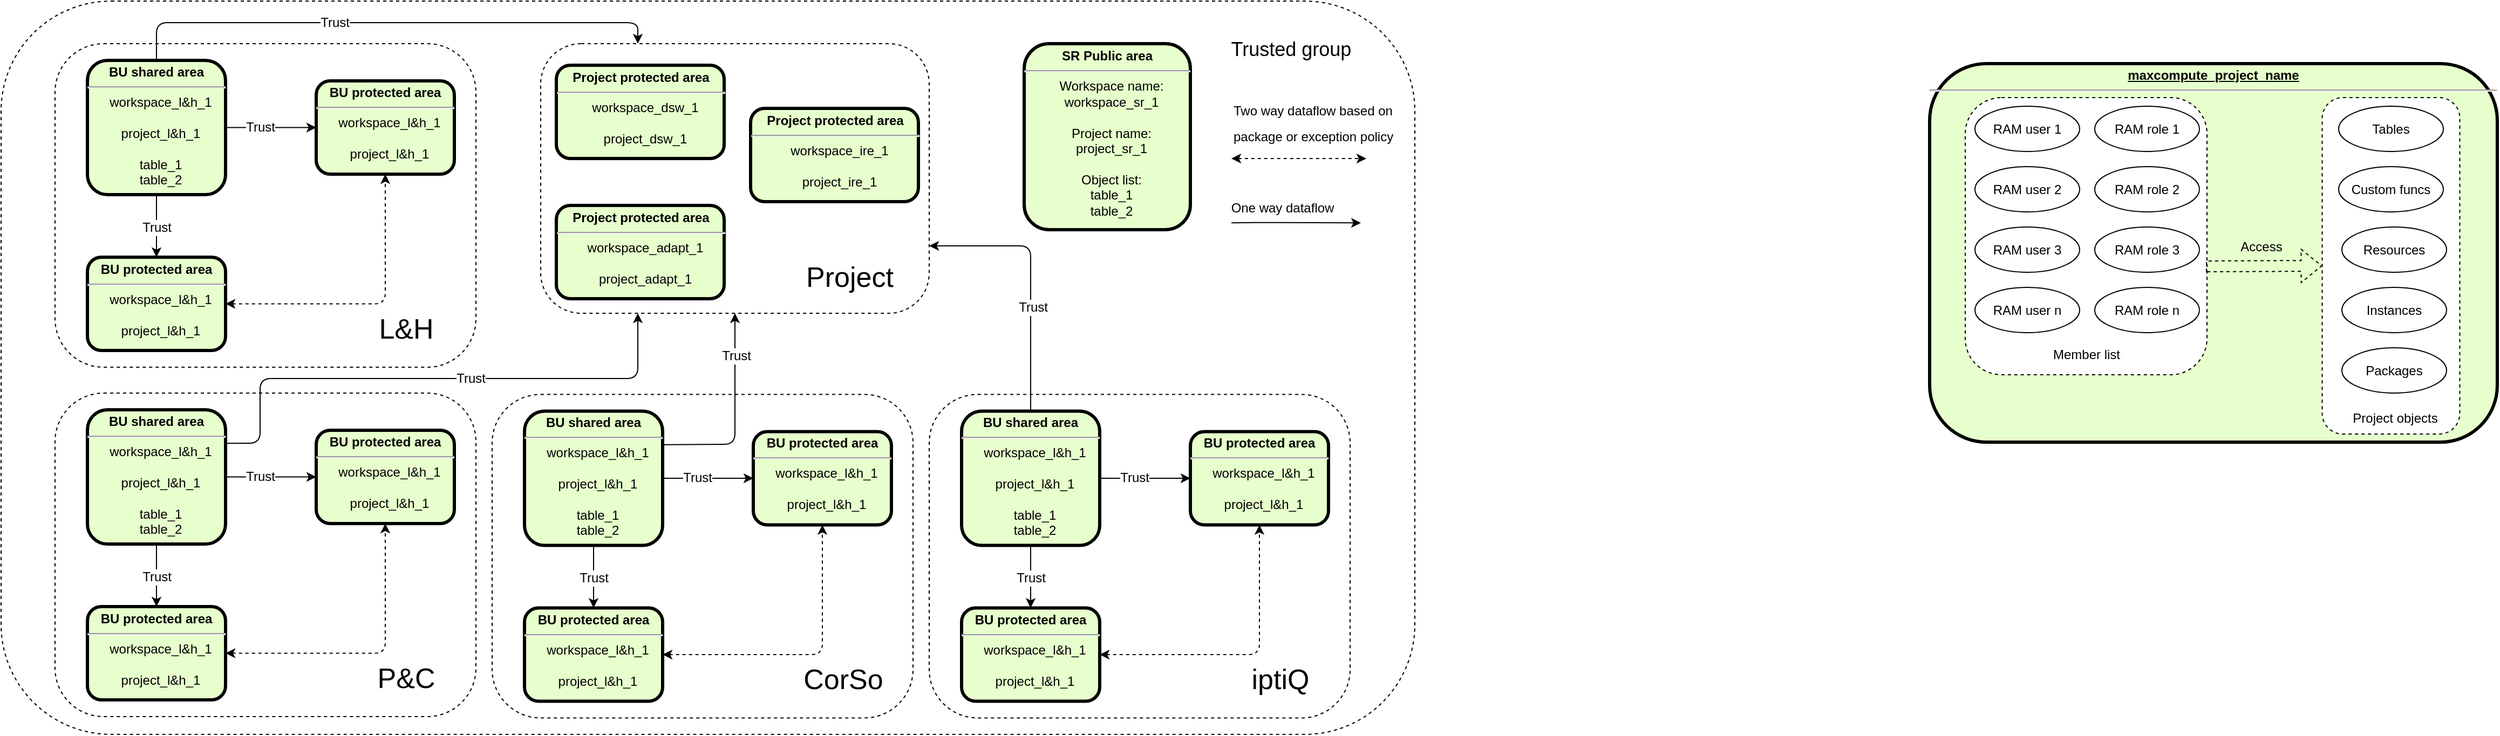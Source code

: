 <mxfile version="14.4.4" type="github">
  <diagram name="Page-1" id="c7558073-3199-34d8-9f00-42111426c3f3">
    <mxGraphModel dx="2129" dy="2134" grid="0" gridSize="10" guides="1" tooltips="1" connect="1" arrows="1" fold="1" page="1" pageScale="1" pageWidth="826" pageHeight="1169" background="#ffffff" math="0" shadow="0">
      <root>
        <mxCell id="0" />
        <mxCell id="1" parent="0" />
        <mxCell id="BuY6lLi31nu-NfypY2Oj-112" value="" style="rounded=1;whiteSpace=wrap;html=1;fontSize=12;dashed=1;" vertex="1" parent="1">
          <mxGeometry x="-630" y="-130" width="1310" height="680" as="geometry" />
        </mxCell>
        <mxCell id="zFzPmybtbYSCaZnyCdFx-10" value="&lt;p style=&quot;margin: 0px ; margin-top: 4px ; text-align: center ; text-decoration: underline&quot;&gt;maxcompute_project_name&lt;/p&gt;&lt;hr&gt;&lt;p style=&quot;margin: 0px ; margin-left: 8px&quot;&gt;&lt;br&gt;&lt;/p&gt;" style="verticalAlign=middle;align=center;overflow=fill;fontSize=12;fontFamily=Helvetica;html=1;rounded=1;fontStyle=1;strokeWidth=3;fillColor=#E6FFCC" parent="1" vertex="1">
          <mxGeometry x="1157" y="-72" width="526" height="351" as="geometry" />
        </mxCell>
        <mxCell id="zFzPmybtbYSCaZnyCdFx-26" value="" style="rounded=1;whiteSpace=wrap;html=1;dashed=1;" parent="1" vertex="1">
          <mxGeometry x="1520.75" y="-40.5" width="127.5" height="312" as="geometry" />
        </mxCell>
        <mxCell id="zFzPmybtbYSCaZnyCdFx-24" value="" style="rounded=1;whiteSpace=wrap;html=1;dashed=1;" parent="1" vertex="1">
          <mxGeometry x="1190" y="-40.5" width="224" height="257" as="geometry" />
        </mxCell>
        <mxCell id="P1ETKW7xS4ezUGH-ev0N-116" value="" style="rounded=1;whiteSpace=wrap;html=1;dashed=1;" parent="1" vertex="1">
          <mxGeometry x="230" y="234.75" width="390" height="300" as="geometry" />
        </mxCell>
        <mxCell id="10" value="&lt;p style=&quot;margin: 4px 0px 0px&quot;&gt;BU shared area&lt;/p&gt;&lt;hr&gt;&lt;p style=&quot;margin: 0px ; margin-left: 8px&quot;&gt;&lt;span style=&quot;font-weight: 400&quot;&gt;workspace_l&amp;amp;h_1&lt;/span&gt;&lt;br&gt;&lt;/p&gt;&lt;p style=&quot;margin: 0px ; margin-left: 8px&quot;&gt;&lt;span style=&quot;font-weight: 400&quot;&gt;&lt;br&gt;&lt;/span&gt;&lt;/p&gt;&lt;p style=&quot;margin: 0px ; margin-left: 8px&quot;&gt;&lt;span style=&quot;font-weight: normal&quot;&gt;project_l&amp;amp;h_1&lt;/span&gt;&lt;/p&gt;&lt;p style=&quot;margin: 0px ; margin-left: 8px&quot;&gt;&lt;span style=&quot;font-weight: normal&quot;&gt;&lt;br&gt;&lt;/span&gt;&lt;/p&gt;&lt;p style=&quot;margin: 0px ; margin-left: 8px&quot;&gt;&lt;span style=&quot;font-weight: normal&quot;&gt;table_1&lt;/span&gt;&lt;/p&gt;&lt;p style=&quot;margin: 0px ; margin-left: 8px&quot;&gt;&lt;span style=&quot;font-weight: normal&quot;&gt;table_2&lt;/span&gt;&lt;/p&gt;" style="verticalAlign=middle;align=center;overflow=fill;fontSize=12;fontFamily=Helvetica;html=1;rounded=1;fontStyle=1;strokeWidth=3;fillColor=#E6FFCC" parent="1" vertex="1">
          <mxGeometry x="260" y="250.25" width="128" height="124.5" as="geometry" />
        </mxCell>
        <mxCell id="P1ETKW7xS4ezUGH-ev0N-117" value="iptiQ" style="text;html=1;align=center;verticalAlign=middle;resizable=0;points=[];autosize=1;strokeWidth=1;fontSize=26;" parent="1" vertex="1">
          <mxGeometry x="520" y="479.25" width="70" height="40" as="geometry" />
        </mxCell>
        <mxCell id="P1ETKW7xS4ezUGH-ev0N-125" value="" style="endArrow=classic;html=1;fontSize=20;" parent="1" edge="1">
          <mxGeometry width="50" height="50" relative="1" as="geometry">
            <mxPoint x="510" y="75.66" as="sourcePoint" />
            <mxPoint x="630" y="75.66" as="targetPoint" />
            <Array as="points">
              <mxPoint x="542" y="75.33" />
            </Array>
          </mxGeometry>
        </mxCell>
        <mxCell id="P1ETKW7xS4ezUGH-ev0N-126" value="&lt;font style=&quot;font-size: 12px&quot;&gt;One way dataflow&lt;/font&gt;" style="text;html=1;align=center;verticalAlign=middle;resizable=0;points=[];autosize=1;fontSize=20;" parent="1" vertex="1">
          <mxGeometry x="504.5" y="42.0" width="105" height="31" as="geometry" />
        </mxCell>
        <mxCell id="P1ETKW7xS4ezUGH-ev0N-143" value="" style="rounded=1;whiteSpace=wrap;html=1;dashed=1;" parent="1" vertex="1">
          <mxGeometry x="-130" y="-90.5" width="360" height="250" as="geometry" />
        </mxCell>
        <mxCell id="P1ETKW7xS4ezUGH-ev0N-156" value="Project" style="text;html=1;align=center;verticalAlign=middle;resizable=0;points=[];autosize=1;strokeWidth=1;fontSize=26;" parent="1" vertex="1">
          <mxGeometry x="106" y="106" width="100" height="40" as="geometry" />
        </mxCell>
        <mxCell id="P1ETKW7xS4ezUGH-ev0N-159" value="&lt;p style=&quot;margin: 4px 0px 0px ; text-align: center&quot;&gt;SR Public area&lt;/p&gt;&lt;hr&gt;&lt;p style=&quot;margin: 0px ; margin-left: 8px&quot;&gt;&lt;span style=&quot;font-weight: normal&quot;&gt;Workspace name:&lt;/span&gt;&lt;/p&gt;&lt;p style=&quot;margin: 0px ; margin-left: 8px&quot;&gt;&lt;span style=&quot;font-weight: normal&quot;&gt;&lt;span&gt;workspace_sr_1&lt;/span&gt;&lt;br&gt;&lt;/span&gt;&lt;/p&gt;&lt;p style=&quot;margin: 0px ; margin-left: 8px&quot;&gt;&lt;span style=&quot;font-weight: normal&quot;&gt;&lt;br&gt;&lt;/span&gt;&lt;/p&gt;&lt;p style=&quot;margin: 0px ; margin-left: 8px&quot;&gt;&lt;span style=&quot;font-weight: normal&quot;&gt;Project name:&lt;/span&gt;&lt;/p&gt;&lt;p style=&quot;margin: 0px ; margin-left: 8px&quot;&gt;&lt;span style=&quot;font-weight: normal&quot;&gt;project_sr_1&lt;/span&gt;&lt;/p&gt;&lt;p style=&quot;margin: 0px ; margin-left: 8px&quot;&gt;&lt;span style=&quot;font-weight: normal&quot;&gt;&lt;br&gt;&lt;/span&gt;&lt;/p&gt;&lt;p style=&quot;margin: 0px ; margin-left: 8px&quot;&gt;&lt;span style=&quot;font-weight: normal&quot;&gt;Object list:&lt;/span&gt;&lt;/p&gt;&lt;p style=&quot;margin: 0px ; margin-left: 8px&quot;&gt;&lt;span style=&quot;font-weight: normal&quot;&gt;table_1&lt;/span&gt;&lt;/p&gt;&lt;p style=&quot;margin: 0px ; margin-left: 8px&quot;&gt;&lt;span style=&quot;font-weight: normal&quot;&gt;table_2&lt;/span&gt;&lt;/p&gt;" style="verticalAlign=middle;align=center;overflow=fill;fontSize=12;fontFamily=Helvetica;html=1;rounded=1;fontStyle=1;strokeWidth=3;fillColor=#E6FFCC" parent="1" vertex="1">
          <mxGeometry x="318" y="-90.5" width="154" height="172.5" as="geometry" />
        </mxCell>
        <mxCell id="zFzPmybtbYSCaZnyCdFx-11" value="RAM user 3" style="ellipse;whiteSpace=wrap;html=1;" parent="1" vertex="1">
          <mxGeometry x="1199" y="79.5" width="97" height="42" as="geometry" />
        </mxCell>
        <mxCell id="zFzPmybtbYSCaZnyCdFx-12" value="RAM user 2" style="ellipse;whiteSpace=wrap;html=1;" parent="1" vertex="1">
          <mxGeometry x="1199" y="23.5" width="97" height="42" as="geometry" />
        </mxCell>
        <mxCell id="zFzPmybtbYSCaZnyCdFx-13" value="RAM user 1" style="ellipse;whiteSpace=wrap;html=1;" parent="1" vertex="1">
          <mxGeometry x="1199" y="-32.5" width="97" height="42" as="geometry" />
        </mxCell>
        <mxCell id="zFzPmybtbYSCaZnyCdFx-14" value="RAM role 3" style="ellipse;whiteSpace=wrap;html=1;" parent="1" vertex="1">
          <mxGeometry x="1310" y="79.5" width="97" height="42" as="geometry" />
        </mxCell>
        <mxCell id="zFzPmybtbYSCaZnyCdFx-15" value="RAM role 2" style="ellipse;whiteSpace=wrap;html=1;" parent="1" vertex="1">
          <mxGeometry x="1310" y="23.5" width="97" height="42" as="geometry" />
        </mxCell>
        <mxCell id="zFzPmybtbYSCaZnyCdFx-16" value="RAM role 1" style="ellipse;whiteSpace=wrap;html=1;" parent="1" vertex="1">
          <mxGeometry x="1310" y="-32.5" width="97" height="42" as="geometry" />
        </mxCell>
        <mxCell id="zFzPmybtbYSCaZnyCdFx-17" value="RAM user n" style="ellipse;whiteSpace=wrap;html=1;" parent="1" vertex="1">
          <mxGeometry x="1199" y="135.5" width="97" height="42" as="geometry" />
        </mxCell>
        <mxCell id="zFzPmybtbYSCaZnyCdFx-18" value="RAM role n" style="ellipse;whiteSpace=wrap;html=1;" parent="1" vertex="1">
          <mxGeometry x="1310" y="135.5" width="97" height="42" as="geometry" />
        </mxCell>
        <mxCell id="zFzPmybtbYSCaZnyCdFx-19" value="Tables" style="ellipse;whiteSpace=wrap;html=1;" parent="1" vertex="1">
          <mxGeometry x="1536" y="-32.5" width="97" height="42" as="geometry" />
        </mxCell>
        <mxCell id="zFzPmybtbYSCaZnyCdFx-20" value="Custom funcs" style="ellipse;whiteSpace=wrap;html=1;" parent="1" vertex="1">
          <mxGeometry x="1536" y="23.5" width="97" height="42" as="geometry" />
        </mxCell>
        <mxCell id="zFzPmybtbYSCaZnyCdFx-21" value="Resources" style="ellipse;whiteSpace=wrap;html=1;" parent="1" vertex="1">
          <mxGeometry x="1539" y="79.5" width="97" height="42" as="geometry" />
        </mxCell>
        <mxCell id="zFzPmybtbYSCaZnyCdFx-22" value="Instances" style="ellipse;whiteSpace=wrap;html=1;" parent="1" vertex="1">
          <mxGeometry x="1539" y="135.5" width="97" height="42" as="geometry" />
        </mxCell>
        <mxCell id="zFzPmybtbYSCaZnyCdFx-23" value="Packages" style="ellipse;whiteSpace=wrap;html=1;" parent="1" vertex="1">
          <mxGeometry x="1539" y="191.5" width="97" height="42" as="geometry" />
        </mxCell>
        <mxCell id="zFzPmybtbYSCaZnyCdFx-25" value="Member list" style="text;html=1;align=center;verticalAlign=middle;resizable=0;points=[];autosize=1;" parent="1" vertex="1">
          <mxGeometry x="1266" y="188.5" width="72" height="18" as="geometry" />
        </mxCell>
        <mxCell id="zFzPmybtbYSCaZnyCdFx-27" value="Project objects" style="text;html=1;align=center;verticalAlign=middle;resizable=0;points=[];autosize=1;" parent="1" vertex="1">
          <mxGeometry x="1543" y="247.5" width="89" height="18" as="geometry" />
        </mxCell>
        <mxCell id="BuY6lLi31nu-NfypY2Oj-10" value="" style="shape=flexArrow;endArrow=classic;html=1;entryX=0;entryY=0.5;entryDx=0;entryDy=0;dashed=1;" edge="1" parent="1" target="zFzPmybtbYSCaZnyCdFx-26">
          <mxGeometry width="50" height="50" relative="1" as="geometry">
            <mxPoint x="1413" y="116" as="sourcePoint" />
            <mxPoint x="1483" y="69" as="targetPoint" />
          </mxGeometry>
        </mxCell>
        <mxCell id="BuY6lLi31nu-NfypY2Oj-11" value="Access" style="text;html=1;align=center;verticalAlign=middle;resizable=0;points=[];autosize=1;" vertex="1" parent="1">
          <mxGeometry x="1439" y="89" width="49" height="18" as="geometry" />
        </mxCell>
        <mxCell id="BuY6lLi31nu-NfypY2Oj-38" value="&lt;div&gt;&lt;span style=&quot;font-size: 12px&quot;&gt;Two way dataflow based on&amp;nbsp;&lt;/span&gt;&lt;/div&gt;&lt;div&gt;&lt;span style=&quot;font-size: 12px&quot;&gt;package or exception policy&lt;/span&gt;&lt;/div&gt;" style="text;html=1;align=left;verticalAlign=middle;resizable=0;points=[];autosize=1;fontSize=20;" vertex="1" parent="1">
          <mxGeometry x="510" y="-50.5" width="170" height="60" as="geometry" />
        </mxCell>
        <mxCell id="BuY6lLi31nu-NfypY2Oj-42" value="" style="endArrow=classic;startArrow=classic;html=1;dashed=1;" edge="1" parent="1">
          <mxGeometry width="50" height="50" relative="1" as="geometry">
            <mxPoint x="510" y="16.0" as="sourcePoint" />
            <mxPoint x="635" y="16.0" as="targetPoint" />
          </mxGeometry>
        </mxCell>
        <mxCell id="BuY6lLi31nu-NfypY2Oj-46" value="" style="endArrow=classic;startArrow=classic;html=1;dashed=1;fontSize=26;edgeStyle=orthogonalEdgeStyle;entryX=0.5;entryY=1;entryDx=0;entryDy=0;exitX=1;exitY=0.5;exitDx=0;exitDy=0;" edge="1" parent="1" source="BuY6lLi31nu-NfypY2Oj-50" target="BuY6lLi31nu-NfypY2Oj-49">
          <mxGeometry width="50" height="50" relative="1" as="geometry">
            <mxPoint x="388" y="423.25" as="sourcePoint" />
            <mxPoint x="534.5" y="336.75" as="targetPoint" />
          </mxGeometry>
        </mxCell>
        <mxCell id="BuY6lLi31nu-NfypY2Oj-49" value="&lt;p style=&quot;margin: 4px 0px 0px&quot;&gt;BU protected area&lt;/p&gt;&lt;hr&gt;&lt;p style=&quot;margin: 0px ; margin-left: 8px&quot;&gt;&lt;span style=&quot;font-weight: 400&quot;&gt;workspace_l&amp;amp;h_1&lt;/span&gt;&lt;br&gt;&lt;/p&gt;&lt;p style=&quot;margin: 0px ; margin-left: 8px&quot;&gt;&lt;span style=&quot;font-weight: 400&quot;&gt;&lt;br&gt;&lt;/span&gt;&lt;/p&gt;&lt;p style=&quot;margin: 0px ; margin-left: 8px&quot;&gt;&lt;span style=&quot;font-weight: normal&quot;&gt;project_l&amp;amp;h_1&lt;/span&gt;&lt;/p&gt;" style="verticalAlign=middle;align=center;overflow=fill;fontSize=12;fontFamily=Helvetica;html=1;rounded=1;fontStyle=1;strokeWidth=3;fillColor=#E6FFCC" vertex="1" parent="1">
          <mxGeometry x="472" y="269.25" width="128" height="86.5" as="geometry" />
        </mxCell>
        <mxCell id="BuY6lLi31nu-NfypY2Oj-50" value="&lt;p style=&quot;margin: 4px 0px 0px&quot;&gt;BU protected area&lt;/p&gt;&lt;hr&gt;&lt;p style=&quot;margin: 0px ; margin-left: 8px&quot;&gt;&lt;span style=&quot;font-weight: 400&quot;&gt;workspace_l&amp;amp;h_1&lt;/span&gt;&lt;br&gt;&lt;/p&gt;&lt;p style=&quot;margin: 0px ; margin-left: 8px&quot;&gt;&lt;span style=&quot;font-weight: 400&quot;&gt;&lt;br&gt;&lt;/span&gt;&lt;/p&gt;&lt;p style=&quot;margin: 0px ; margin-left: 8px&quot;&gt;&lt;span style=&quot;font-weight: normal&quot;&gt;project_l&amp;amp;h_1&lt;/span&gt;&lt;/p&gt;" style="verticalAlign=middle;align=center;overflow=fill;fontSize=12;fontFamily=Helvetica;html=1;rounded=1;fontStyle=1;strokeWidth=3;fillColor=#E6FFCC" vertex="1" parent="1">
          <mxGeometry x="260" y="432.75" width="128" height="86.5" as="geometry" />
        </mxCell>
        <mxCell id="BuY6lLi31nu-NfypY2Oj-51" value="&lt;p style=&quot;margin: 4px 0px 0px&quot;&gt;Project protected area&lt;/p&gt;&lt;hr&gt;&lt;p style=&quot;margin: 0px ; margin-left: 8px&quot;&gt;&lt;span style=&quot;font-weight: 400&quot;&gt;workspace_dsw_1&lt;/span&gt;&lt;br&gt;&lt;/p&gt;&lt;p style=&quot;margin: 0px ; margin-left: 8px&quot;&gt;&lt;span style=&quot;font-weight: 400&quot;&gt;&lt;br&gt;&lt;/span&gt;&lt;/p&gt;&lt;p style=&quot;margin: 0px ; margin-left: 8px&quot;&gt;&lt;span style=&quot;font-weight: normal&quot;&gt;project_dsw_1&lt;/span&gt;&lt;/p&gt;" style="verticalAlign=middle;align=center;overflow=fill;fontSize=12;fontFamily=Helvetica;html=1;rounded=1;fontStyle=1;strokeWidth=3;fillColor=#E6FFCC" vertex="1" parent="1">
          <mxGeometry x="-115.5" y="-70.5" width="155.5" height="86.5" as="geometry" />
        </mxCell>
        <mxCell id="BuY6lLi31nu-NfypY2Oj-52" value="&lt;p style=&quot;margin: 4px 0px 0px&quot;&gt;Project protected area&lt;/p&gt;&lt;hr&gt;&lt;p style=&quot;margin: 0px ; margin-left: 8px&quot;&gt;&lt;span style=&quot;font-weight: 400&quot;&gt;workspace_adapt_1&lt;/span&gt;&lt;br&gt;&lt;/p&gt;&lt;p style=&quot;margin: 0px ; margin-left: 8px&quot;&gt;&lt;span style=&quot;font-weight: 400&quot;&gt;&lt;br&gt;&lt;/span&gt;&lt;/p&gt;&lt;p style=&quot;margin: 0px ; margin-left: 8px&quot;&gt;&lt;span style=&quot;font-weight: normal&quot;&gt;project_adapt_1&lt;/span&gt;&lt;/p&gt;" style="verticalAlign=middle;align=center;overflow=fill;fontSize=12;fontFamily=Helvetica;html=1;rounded=1;fontStyle=1;strokeWidth=3;fillColor=#E6FFCC" vertex="1" parent="1">
          <mxGeometry x="-115.5" y="59.5" width="155.5" height="86.5" as="geometry" />
        </mxCell>
        <mxCell id="BuY6lLi31nu-NfypY2Oj-53" value="&lt;p style=&quot;margin: 4px 0px 0px&quot;&gt;Project protected area&lt;/p&gt;&lt;hr&gt;&lt;p style=&quot;margin: 0px ; margin-left: 8px&quot;&gt;&lt;span style=&quot;font-weight: 400&quot;&gt;workspace_ire_1&lt;/span&gt;&lt;br&gt;&lt;/p&gt;&lt;p style=&quot;margin: 0px ; margin-left: 8px&quot;&gt;&lt;span style=&quot;font-weight: 400&quot;&gt;&lt;br&gt;&lt;/span&gt;&lt;/p&gt;&lt;p style=&quot;margin: 0px ; margin-left: 8px&quot;&gt;&lt;span style=&quot;font-weight: normal&quot;&gt;project_ire_1&lt;/span&gt;&lt;/p&gt;" style="verticalAlign=middle;align=center;overflow=fill;fontSize=12;fontFamily=Helvetica;html=1;rounded=1;fontStyle=1;strokeWidth=3;fillColor=#E6FFCC" vertex="1" parent="1">
          <mxGeometry x="64.5" y="-30.5" width="155.5" height="86.5" as="geometry" />
        </mxCell>
        <mxCell id="BuY6lLi31nu-NfypY2Oj-66" value="" style="endArrow=classic;html=1;fontSize=12;exitX=1;exitY=0.5;exitDx=0;exitDy=0;entryX=0;entryY=0.5;entryDx=0;entryDy=0;" edge="1" parent="1" source="10" target="BuY6lLi31nu-NfypY2Oj-49">
          <mxGeometry width="50" height="50" relative="1" as="geometry">
            <mxPoint x="150" y="494.75" as="sourcePoint" />
            <mxPoint x="200" y="444.75" as="targetPoint" />
          </mxGeometry>
        </mxCell>
        <mxCell id="BuY6lLi31nu-NfypY2Oj-67" value="Trust" style="edgeLabel;html=1;align=center;verticalAlign=middle;resizable=0;points=[];fontSize=12;" vertex="1" connectable="0" parent="BuY6lLi31nu-NfypY2Oj-66">
          <mxGeometry x="-0.238" y="1" relative="1" as="geometry">
            <mxPoint as="offset" />
          </mxGeometry>
        </mxCell>
        <mxCell id="BuY6lLi31nu-NfypY2Oj-68" value="" style="endArrow=classic;html=1;fontSize=12;exitX=0.5;exitY=1;exitDx=0;exitDy=0;entryX=0.5;entryY=0;entryDx=0;entryDy=0;" edge="1" parent="1" source="10" target="BuY6lLi31nu-NfypY2Oj-50">
          <mxGeometry width="50" height="50" relative="1" as="geometry">
            <mxPoint x="90" y="524.75" as="sourcePoint" />
            <mxPoint x="140" y="474.75" as="targetPoint" />
          </mxGeometry>
        </mxCell>
        <mxCell id="BuY6lLi31nu-NfypY2Oj-70" value="Trust" style="edgeLabel;html=1;align=center;verticalAlign=middle;resizable=0;points=[];fontSize=12;" vertex="1" connectable="0" parent="BuY6lLi31nu-NfypY2Oj-68">
          <mxGeometry x="-0.483" y="-2" relative="1" as="geometry">
            <mxPoint x="2" y="15" as="offset" />
          </mxGeometry>
        </mxCell>
        <mxCell id="BuY6lLi31nu-NfypY2Oj-71" value="" style="rounded=1;whiteSpace=wrap;html=1;dashed=1;" vertex="1" parent="1">
          <mxGeometry x="-580" y="233.5" width="390" height="300" as="geometry" />
        </mxCell>
        <mxCell id="BuY6lLi31nu-NfypY2Oj-72" value="&lt;p style=&quot;margin: 4px 0px 0px&quot;&gt;BU shared area&lt;/p&gt;&lt;hr&gt;&lt;p style=&quot;margin: 0px ; margin-left: 8px&quot;&gt;&lt;span style=&quot;font-weight: 400&quot;&gt;workspace_l&amp;amp;h_1&lt;/span&gt;&lt;br&gt;&lt;/p&gt;&lt;p style=&quot;margin: 0px ; margin-left: 8px&quot;&gt;&lt;span style=&quot;font-weight: 400&quot;&gt;&lt;br&gt;&lt;/span&gt;&lt;/p&gt;&lt;p style=&quot;margin: 0px ; margin-left: 8px&quot;&gt;&lt;span style=&quot;font-weight: normal&quot;&gt;project_l&amp;amp;h_1&lt;/span&gt;&lt;/p&gt;&lt;p style=&quot;margin: 0px ; margin-left: 8px&quot;&gt;&lt;span style=&quot;font-weight: normal&quot;&gt;&lt;br&gt;&lt;/span&gt;&lt;/p&gt;&lt;p style=&quot;margin: 0px ; margin-left: 8px&quot;&gt;&lt;span style=&quot;font-weight: normal&quot;&gt;table_1&lt;/span&gt;&lt;/p&gt;&lt;p style=&quot;margin: 0px ; margin-left: 8px&quot;&gt;&lt;span style=&quot;font-weight: normal&quot;&gt;table_2&lt;/span&gt;&lt;/p&gt;" style="verticalAlign=middle;align=center;overflow=fill;fontSize=12;fontFamily=Helvetica;html=1;rounded=1;fontStyle=1;strokeWidth=3;fillColor=#E6FFCC" vertex="1" parent="1">
          <mxGeometry x="-550" y="249" width="128" height="124.5" as="geometry" />
        </mxCell>
        <mxCell id="BuY6lLi31nu-NfypY2Oj-73" value="P&amp;amp;C" style="text;html=1;align=center;verticalAlign=middle;resizable=0;points=[];autosize=1;strokeWidth=1;fontSize=26;" vertex="1" parent="1">
          <mxGeometry x="-290" y="478" width="70" height="40" as="geometry" />
        </mxCell>
        <mxCell id="BuY6lLi31nu-NfypY2Oj-74" value="" style="endArrow=classic;startArrow=classic;html=1;dashed=1;fontSize=26;edgeStyle=orthogonalEdgeStyle;entryX=0.5;entryY=1;entryDx=0;entryDy=0;exitX=1;exitY=0.5;exitDx=0;exitDy=0;" edge="1" parent="1" source="BuY6lLi31nu-NfypY2Oj-76" target="BuY6lLi31nu-NfypY2Oj-75">
          <mxGeometry width="50" height="50" relative="1" as="geometry">
            <mxPoint x="-422" y="422" as="sourcePoint" />
            <mxPoint x="-275.5" y="335.5" as="targetPoint" />
          </mxGeometry>
        </mxCell>
        <mxCell id="BuY6lLi31nu-NfypY2Oj-75" value="&lt;p style=&quot;margin: 4px 0px 0px&quot;&gt;BU protected area&lt;/p&gt;&lt;hr&gt;&lt;p style=&quot;margin: 0px ; margin-left: 8px&quot;&gt;&lt;span style=&quot;font-weight: 400&quot;&gt;workspace_l&amp;amp;h_1&lt;/span&gt;&lt;br&gt;&lt;/p&gt;&lt;p style=&quot;margin: 0px ; margin-left: 8px&quot;&gt;&lt;span style=&quot;font-weight: 400&quot;&gt;&lt;br&gt;&lt;/span&gt;&lt;/p&gt;&lt;p style=&quot;margin: 0px ; margin-left: 8px&quot;&gt;&lt;span style=&quot;font-weight: normal&quot;&gt;project_l&amp;amp;h_1&lt;/span&gt;&lt;/p&gt;" style="verticalAlign=middle;align=center;overflow=fill;fontSize=12;fontFamily=Helvetica;html=1;rounded=1;fontStyle=1;strokeWidth=3;fillColor=#E6FFCC" vertex="1" parent="1">
          <mxGeometry x="-338" y="268" width="128" height="86.5" as="geometry" />
        </mxCell>
        <mxCell id="BuY6lLi31nu-NfypY2Oj-76" value="&lt;p style=&quot;margin: 4px 0px 0px&quot;&gt;BU protected area&lt;/p&gt;&lt;hr&gt;&lt;p style=&quot;margin: 0px ; margin-left: 8px&quot;&gt;&lt;span style=&quot;font-weight: 400&quot;&gt;workspace_l&amp;amp;h_1&lt;/span&gt;&lt;br&gt;&lt;/p&gt;&lt;p style=&quot;margin: 0px ; margin-left: 8px&quot;&gt;&lt;span style=&quot;font-weight: 400&quot;&gt;&lt;br&gt;&lt;/span&gt;&lt;/p&gt;&lt;p style=&quot;margin: 0px ; margin-left: 8px&quot;&gt;&lt;span style=&quot;font-weight: normal&quot;&gt;project_l&amp;amp;h_1&lt;/span&gt;&lt;/p&gt;" style="verticalAlign=middle;align=center;overflow=fill;fontSize=12;fontFamily=Helvetica;html=1;rounded=1;fontStyle=1;strokeWidth=3;fillColor=#E6FFCC" vertex="1" parent="1">
          <mxGeometry x="-550" y="431.5" width="128" height="86.5" as="geometry" />
        </mxCell>
        <mxCell id="BuY6lLi31nu-NfypY2Oj-77" value="" style="endArrow=classic;html=1;fontSize=12;exitX=1;exitY=0.5;exitDx=0;exitDy=0;entryX=0;entryY=0.5;entryDx=0;entryDy=0;" edge="1" parent="1" source="BuY6lLi31nu-NfypY2Oj-72" target="BuY6lLi31nu-NfypY2Oj-75">
          <mxGeometry width="50" height="50" relative="1" as="geometry">
            <mxPoint x="-660" y="493.5" as="sourcePoint" />
            <mxPoint x="-610" y="443.5" as="targetPoint" />
          </mxGeometry>
        </mxCell>
        <mxCell id="BuY6lLi31nu-NfypY2Oj-78" value="Trust" style="edgeLabel;html=1;align=center;verticalAlign=middle;resizable=0;points=[];fontSize=12;" vertex="1" connectable="0" parent="BuY6lLi31nu-NfypY2Oj-77">
          <mxGeometry x="-0.238" y="1" relative="1" as="geometry">
            <mxPoint as="offset" />
          </mxGeometry>
        </mxCell>
        <mxCell id="BuY6lLi31nu-NfypY2Oj-79" value="" style="endArrow=classic;html=1;fontSize=12;exitX=0.5;exitY=1;exitDx=0;exitDy=0;entryX=0.5;entryY=0;entryDx=0;entryDy=0;" edge="1" parent="1" source="BuY6lLi31nu-NfypY2Oj-72" target="BuY6lLi31nu-NfypY2Oj-76">
          <mxGeometry width="50" height="50" relative="1" as="geometry">
            <mxPoint x="-720" y="523.5" as="sourcePoint" />
            <mxPoint x="-670" y="473.5" as="targetPoint" />
          </mxGeometry>
        </mxCell>
        <mxCell id="BuY6lLi31nu-NfypY2Oj-80" value="Trust" style="edgeLabel;html=1;align=center;verticalAlign=middle;resizable=0;points=[];fontSize=12;" vertex="1" connectable="0" parent="BuY6lLi31nu-NfypY2Oj-79">
          <mxGeometry x="-0.483" y="-2" relative="1" as="geometry">
            <mxPoint x="2" y="15" as="offset" />
          </mxGeometry>
        </mxCell>
        <mxCell id="BuY6lLi31nu-NfypY2Oj-81" value="" style="rounded=1;whiteSpace=wrap;html=1;dashed=1;" vertex="1" parent="1">
          <mxGeometry x="-580" y="-90.5" width="390" height="300" as="geometry" />
        </mxCell>
        <mxCell id="BuY6lLi31nu-NfypY2Oj-82" value="&lt;p style=&quot;margin: 4px 0px 0px&quot;&gt;BU shared area&lt;/p&gt;&lt;hr&gt;&lt;p style=&quot;margin: 0px ; margin-left: 8px&quot;&gt;&lt;span style=&quot;font-weight: 400&quot;&gt;workspace_l&amp;amp;h_1&lt;/span&gt;&lt;br&gt;&lt;/p&gt;&lt;p style=&quot;margin: 0px ; margin-left: 8px&quot;&gt;&lt;span style=&quot;font-weight: 400&quot;&gt;&lt;br&gt;&lt;/span&gt;&lt;/p&gt;&lt;p style=&quot;margin: 0px ; margin-left: 8px&quot;&gt;&lt;span style=&quot;font-weight: normal&quot;&gt;project_l&amp;amp;h_1&lt;/span&gt;&lt;/p&gt;&lt;p style=&quot;margin: 0px ; margin-left: 8px&quot;&gt;&lt;span style=&quot;font-weight: normal&quot;&gt;&lt;br&gt;&lt;/span&gt;&lt;/p&gt;&lt;p style=&quot;margin: 0px ; margin-left: 8px&quot;&gt;&lt;span style=&quot;font-weight: normal&quot;&gt;table_1&lt;/span&gt;&lt;/p&gt;&lt;p style=&quot;margin: 0px ; margin-left: 8px&quot;&gt;&lt;span style=&quot;font-weight: normal&quot;&gt;table_2&lt;/span&gt;&lt;/p&gt;" style="verticalAlign=middle;align=center;overflow=fill;fontSize=12;fontFamily=Helvetica;html=1;rounded=1;fontStyle=1;strokeWidth=3;fillColor=#E6FFCC" vertex="1" parent="1">
          <mxGeometry x="-550" y="-75" width="128" height="124.5" as="geometry" />
        </mxCell>
        <mxCell id="BuY6lLi31nu-NfypY2Oj-83" value="L&amp;amp;H" style="text;html=1;align=center;verticalAlign=middle;resizable=0;points=[];autosize=1;strokeWidth=1;fontSize=26;" vertex="1" parent="1">
          <mxGeometry x="-290" y="154" width="70" height="40" as="geometry" />
        </mxCell>
        <mxCell id="BuY6lLi31nu-NfypY2Oj-84" value="" style="endArrow=classic;startArrow=classic;html=1;dashed=1;fontSize=26;edgeStyle=orthogonalEdgeStyle;entryX=0.5;entryY=1;entryDx=0;entryDy=0;exitX=1;exitY=0.5;exitDx=0;exitDy=0;" edge="1" parent="1" source="BuY6lLi31nu-NfypY2Oj-86" target="BuY6lLi31nu-NfypY2Oj-85">
          <mxGeometry width="50" height="50" relative="1" as="geometry">
            <mxPoint x="-422" y="98" as="sourcePoint" />
            <mxPoint x="-275.5" y="11.5" as="targetPoint" />
          </mxGeometry>
        </mxCell>
        <mxCell id="BuY6lLi31nu-NfypY2Oj-85" value="&lt;p style=&quot;margin: 4px 0px 0px&quot;&gt;BU protected area&lt;/p&gt;&lt;hr&gt;&lt;p style=&quot;margin: 0px ; margin-left: 8px&quot;&gt;&lt;span style=&quot;font-weight: 400&quot;&gt;workspace_l&amp;amp;h_1&lt;/span&gt;&lt;br&gt;&lt;/p&gt;&lt;p style=&quot;margin: 0px ; margin-left: 8px&quot;&gt;&lt;span style=&quot;font-weight: 400&quot;&gt;&lt;br&gt;&lt;/span&gt;&lt;/p&gt;&lt;p style=&quot;margin: 0px ; margin-left: 8px&quot;&gt;&lt;span style=&quot;font-weight: normal&quot;&gt;project_l&amp;amp;h_1&lt;/span&gt;&lt;/p&gt;" style="verticalAlign=middle;align=center;overflow=fill;fontSize=12;fontFamily=Helvetica;html=1;rounded=1;fontStyle=1;strokeWidth=3;fillColor=#E6FFCC" vertex="1" parent="1">
          <mxGeometry x="-338" y="-56" width="128" height="86.5" as="geometry" />
        </mxCell>
        <mxCell id="BuY6lLi31nu-NfypY2Oj-86" value="&lt;p style=&quot;margin: 4px 0px 0px&quot;&gt;BU protected area&lt;/p&gt;&lt;hr&gt;&lt;p style=&quot;margin: 0px ; margin-left: 8px&quot;&gt;&lt;span style=&quot;font-weight: 400&quot;&gt;workspace_l&amp;amp;h_1&lt;/span&gt;&lt;br&gt;&lt;/p&gt;&lt;p style=&quot;margin: 0px ; margin-left: 8px&quot;&gt;&lt;span style=&quot;font-weight: 400&quot;&gt;&lt;br&gt;&lt;/span&gt;&lt;/p&gt;&lt;p style=&quot;margin: 0px ; margin-left: 8px&quot;&gt;&lt;span style=&quot;font-weight: normal&quot;&gt;project_l&amp;amp;h_1&lt;/span&gt;&lt;/p&gt;" style="verticalAlign=middle;align=center;overflow=fill;fontSize=12;fontFamily=Helvetica;html=1;rounded=1;fontStyle=1;strokeWidth=3;fillColor=#E6FFCC" vertex="1" parent="1">
          <mxGeometry x="-550" y="107.5" width="128" height="86.5" as="geometry" />
        </mxCell>
        <mxCell id="BuY6lLi31nu-NfypY2Oj-87" value="" style="endArrow=classic;html=1;fontSize=12;exitX=1;exitY=0.5;exitDx=0;exitDy=0;entryX=0;entryY=0.5;entryDx=0;entryDy=0;" edge="1" parent="1" source="BuY6lLi31nu-NfypY2Oj-82" target="BuY6lLi31nu-NfypY2Oj-85">
          <mxGeometry width="50" height="50" relative="1" as="geometry">
            <mxPoint x="-660" y="169.5" as="sourcePoint" />
            <mxPoint x="-610" y="119.5" as="targetPoint" />
          </mxGeometry>
        </mxCell>
        <mxCell id="BuY6lLi31nu-NfypY2Oj-88" value="Trust" style="edgeLabel;html=1;align=center;verticalAlign=middle;resizable=0;points=[];fontSize=12;" vertex="1" connectable="0" parent="BuY6lLi31nu-NfypY2Oj-87">
          <mxGeometry x="-0.238" y="1" relative="1" as="geometry">
            <mxPoint as="offset" />
          </mxGeometry>
        </mxCell>
        <mxCell id="BuY6lLi31nu-NfypY2Oj-89" value="" style="endArrow=classic;html=1;fontSize=12;exitX=0.5;exitY=1;exitDx=0;exitDy=0;entryX=0.5;entryY=0;entryDx=0;entryDy=0;" edge="1" parent="1" source="BuY6lLi31nu-NfypY2Oj-82" target="BuY6lLi31nu-NfypY2Oj-86">
          <mxGeometry width="50" height="50" relative="1" as="geometry">
            <mxPoint x="-720" y="199.5" as="sourcePoint" />
            <mxPoint x="-670" y="149.5" as="targetPoint" />
          </mxGeometry>
        </mxCell>
        <mxCell id="BuY6lLi31nu-NfypY2Oj-90" value="Trust" style="edgeLabel;html=1;align=center;verticalAlign=middle;resizable=0;points=[];fontSize=12;" vertex="1" connectable="0" parent="BuY6lLi31nu-NfypY2Oj-89">
          <mxGeometry x="-0.483" y="-2" relative="1" as="geometry">
            <mxPoint x="2" y="15" as="offset" />
          </mxGeometry>
        </mxCell>
        <mxCell id="BuY6lLi31nu-NfypY2Oj-91" value="" style="rounded=1;whiteSpace=wrap;html=1;dashed=1;" vertex="1" parent="1">
          <mxGeometry x="-175" y="234.75" width="390" height="300" as="geometry" />
        </mxCell>
        <mxCell id="BuY6lLi31nu-NfypY2Oj-92" value="&lt;p style=&quot;margin: 4px 0px 0px&quot;&gt;BU shared area&lt;/p&gt;&lt;hr&gt;&lt;p style=&quot;margin: 0px ; margin-left: 8px&quot;&gt;&lt;span style=&quot;font-weight: 400&quot;&gt;workspace_l&amp;amp;h_1&lt;/span&gt;&lt;br&gt;&lt;/p&gt;&lt;p style=&quot;margin: 0px ; margin-left: 8px&quot;&gt;&lt;span style=&quot;font-weight: 400&quot;&gt;&lt;br&gt;&lt;/span&gt;&lt;/p&gt;&lt;p style=&quot;margin: 0px ; margin-left: 8px&quot;&gt;&lt;span style=&quot;font-weight: normal&quot;&gt;project_l&amp;amp;h_1&lt;/span&gt;&lt;/p&gt;&lt;p style=&quot;margin: 0px ; margin-left: 8px&quot;&gt;&lt;span style=&quot;font-weight: normal&quot;&gt;&lt;br&gt;&lt;/span&gt;&lt;/p&gt;&lt;p style=&quot;margin: 0px ; margin-left: 8px&quot;&gt;&lt;span style=&quot;font-weight: normal&quot;&gt;table_1&lt;/span&gt;&lt;/p&gt;&lt;p style=&quot;margin: 0px ; margin-left: 8px&quot;&gt;&lt;span style=&quot;font-weight: normal&quot;&gt;table_2&lt;/span&gt;&lt;/p&gt;" style="verticalAlign=middle;align=center;overflow=fill;fontSize=12;fontFamily=Helvetica;html=1;rounded=1;fontStyle=1;strokeWidth=3;fillColor=#E6FFCC" vertex="1" parent="1">
          <mxGeometry x="-145" y="250.25" width="128" height="124.5" as="geometry" />
        </mxCell>
        <mxCell id="BuY6lLi31nu-NfypY2Oj-93" value="CorSo" style="text;html=1;align=center;verticalAlign=middle;resizable=0;points=[];autosize=1;strokeWidth=1;fontSize=26;" vertex="1" parent="1">
          <mxGeometry x="105" y="479.25" width="90" height="40" as="geometry" />
        </mxCell>
        <mxCell id="BuY6lLi31nu-NfypY2Oj-94" value="" style="endArrow=classic;startArrow=classic;html=1;dashed=1;fontSize=26;edgeStyle=orthogonalEdgeStyle;entryX=0.5;entryY=1;entryDx=0;entryDy=0;exitX=1;exitY=0.5;exitDx=0;exitDy=0;" edge="1" parent="1" source="BuY6lLi31nu-NfypY2Oj-96" target="BuY6lLi31nu-NfypY2Oj-95">
          <mxGeometry width="50" height="50" relative="1" as="geometry">
            <mxPoint x="-17" y="423.25" as="sourcePoint" />
            <mxPoint x="129.5" y="336.75" as="targetPoint" />
          </mxGeometry>
        </mxCell>
        <mxCell id="BuY6lLi31nu-NfypY2Oj-95" value="&lt;p style=&quot;margin: 4px 0px 0px&quot;&gt;BU protected area&lt;/p&gt;&lt;hr&gt;&lt;p style=&quot;margin: 0px ; margin-left: 8px&quot;&gt;&lt;span style=&quot;font-weight: 400&quot;&gt;workspace_l&amp;amp;h_1&lt;/span&gt;&lt;br&gt;&lt;/p&gt;&lt;p style=&quot;margin: 0px ; margin-left: 8px&quot;&gt;&lt;span style=&quot;font-weight: 400&quot;&gt;&lt;br&gt;&lt;/span&gt;&lt;/p&gt;&lt;p style=&quot;margin: 0px ; margin-left: 8px&quot;&gt;&lt;span style=&quot;font-weight: normal&quot;&gt;project_l&amp;amp;h_1&lt;/span&gt;&lt;/p&gt;" style="verticalAlign=middle;align=center;overflow=fill;fontSize=12;fontFamily=Helvetica;html=1;rounded=1;fontStyle=1;strokeWidth=3;fillColor=#E6FFCC" vertex="1" parent="1">
          <mxGeometry x="67" y="269.25" width="128" height="86.5" as="geometry" />
        </mxCell>
        <mxCell id="BuY6lLi31nu-NfypY2Oj-96" value="&lt;p style=&quot;margin: 4px 0px 0px&quot;&gt;BU protected area&lt;/p&gt;&lt;hr&gt;&lt;p style=&quot;margin: 0px ; margin-left: 8px&quot;&gt;&lt;span style=&quot;font-weight: 400&quot;&gt;workspace_l&amp;amp;h_1&lt;/span&gt;&lt;br&gt;&lt;/p&gt;&lt;p style=&quot;margin: 0px ; margin-left: 8px&quot;&gt;&lt;span style=&quot;font-weight: 400&quot;&gt;&lt;br&gt;&lt;/span&gt;&lt;/p&gt;&lt;p style=&quot;margin: 0px ; margin-left: 8px&quot;&gt;&lt;span style=&quot;font-weight: normal&quot;&gt;project_l&amp;amp;h_1&lt;/span&gt;&lt;/p&gt;" style="verticalAlign=middle;align=center;overflow=fill;fontSize=12;fontFamily=Helvetica;html=1;rounded=1;fontStyle=1;strokeWidth=3;fillColor=#E6FFCC" vertex="1" parent="1">
          <mxGeometry x="-145" y="432.75" width="128" height="86.5" as="geometry" />
        </mxCell>
        <mxCell id="BuY6lLi31nu-NfypY2Oj-97" value="" style="endArrow=classic;html=1;fontSize=12;exitX=1;exitY=0.5;exitDx=0;exitDy=0;entryX=0;entryY=0.5;entryDx=0;entryDy=0;" edge="1" parent="1" source="BuY6lLi31nu-NfypY2Oj-92" target="BuY6lLi31nu-NfypY2Oj-95">
          <mxGeometry width="50" height="50" relative="1" as="geometry">
            <mxPoint x="-255" y="494.75" as="sourcePoint" />
            <mxPoint x="-205" y="444.75" as="targetPoint" />
          </mxGeometry>
        </mxCell>
        <mxCell id="BuY6lLi31nu-NfypY2Oj-98" value="Trust" style="edgeLabel;html=1;align=center;verticalAlign=middle;resizable=0;points=[];fontSize=12;" vertex="1" connectable="0" parent="BuY6lLi31nu-NfypY2Oj-97">
          <mxGeometry x="-0.238" y="1" relative="1" as="geometry">
            <mxPoint as="offset" />
          </mxGeometry>
        </mxCell>
        <mxCell id="BuY6lLi31nu-NfypY2Oj-99" value="" style="endArrow=classic;html=1;fontSize=12;exitX=0.5;exitY=1;exitDx=0;exitDy=0;entryX=0.5;entryY=0;entryDx=0;entryDy=0;" edge="1" parent="1" source="BuY6lLi31nu-NfypY2Oj-92" target="BuY6lLi31nu-NfypY2Oj-96">
          <mxGeometry width="50" height="50" relative="1" as="geometry">
            <mxPoint x="-315" y="524.75" as="sourcePoint" />
            <mxPoint x="-265" y="474.75" as="targetPoint" />
          </mxGeometry>
        </mxCell>
        <mxCell id="BuY6lLi31nu-NfypY2Oj-100" value="Trust" style="edgeLabel;html=1;align=center;verticalAlign=middle;resizable=0;points=[];fontSize=12;" vertex="1" connectable="0" parent="BuY6lLi31nu-NfypY2Oj-99">
          <mxGeometry x="-0.483" y="-2" relative="1" as="geometry">
            <mxPoint x="2" y="15" as="offset" />
          </mxGeometry>
        </mxCell>
        <mxCell id="BuY6lLi31nu-NfypY2Oj-101" value="" style="endArrow=classic;html=1;fontSize=12;exitX=0.5;exitY=0;exitDx=0;exitDy=0;entryX=0.25;entryY=0;entryDx=0;entryDy=0;" edge="1" parent="1" source="BuY6lLi31nu-NfypY2Oj-82" target="P1ETKW7xS4ezUGH-ev0N-143">
          <mxGeometry width="50" height="50" relative="1" as="geometry">
            <mxPoint x="-360" y="680" as="sourcePoint" />
            <mxPoint x="70" y="-150" as="targetPoint" />
            <Array as="points">
              <mxPoint x="-486" y="-110" />
              <mxPoint x="-40" y="-110" />
            </Array>
          </mxGeometry>
        </mxCell>
        <mxCell id="BuY6lLi31nu-NfypY2Oj-103" value="Trust" style="edgeLabel;html=1;align=center;verticalAlign=middle;resizable=0;points=[];fontSize=12;" vertex="1" connectable="0" parent="BuY6lLi31nu-NfypY2Oj-101">
          <mxGeometry x="-0.203" relative="1" as="geometry">
            <mxPoint as="offset" />
          </mxGeometry>
        </mxCell>
        <mxCell id="BuY6lLi31nu-NfypY2Oj-105" value="" style="endArrow=classic;html=1;fontSize=12;exitX=1;exitY=0.25;exitDx=0;exitDy=0;entryX=0.25;entryY=1;entryDx=0;entryDy=0;" edge="1" parent="1" source="BuY6lLi31nu-NfypY2Oj-72" target="P1ETKW7xS4ezUGH-ev0N-143">
          <mxGeometry width="50" height="50" relative="1" as="geometry">
            <mxPoint x="-476" y="-58" as="sourcePoint" />
            <mxPoint x="-10" y="-73.5" as="targetPoint" />
            <Array as="points">
              <mxPoint x="-390" y="280" />
              <mxPoint x="-390" y="220" />
              <mxPoint x="-40" y="220" />
            </Array>
          </mxGeometry>
        </mxCell>
        <mxCell id="BuY6lLi31nu-NfypY2Oj-106" value="Trust" style="edgeLabel;html=1;align=center;verticalAlign=middle;resizable=0;points=[];fontSize=12;" vertex="1" connectable="0" parent="BuY6lLi31nu-NfypY2Oj-105">
          <mxGeometry x="-0.203" relative="1" as="geometry">
            <mxPoint x="87" as="offset" />
          </mxGeometry>
        </mxCell>
        <mxCell id="BuY6lLi31nu-NfypY2Oj-107" value="" style="endArrow=classic;html=1;fontSize=12;exitX=1;exitY=0.25;exitDx=0;exitDy=0;entryX=0.5;entryY=1;entryDx=0;entryDy=0;" edge="1" parent="1" source="BuY6lLi31nu-NfypY2Oj-92" target="P1ETKW7xS4ezUGH-ev0N-143">
          <mxGeometry width="50" height="50" relative="1" as="geometry">
            <mxPoint x="30" y="240" as="sourcePoint" />
            <mxPoint x="80" y="190" as="targetPoint" />
            <Array as="points">
              <mxPoint x="50" y="281" />
            </Array>
          </mxGeometry>
        </mxCell>
        <mxCell id="BuY6lLi31nu-NfypY2Oj-108" value="Trust" style="edgeLabel;html=1;align=center;verticalAlign=middle;resizable=0;points=[];fontSize=12;" vertex="1" connectable="0" parent="BuY6lLi31nu-NfypY2Oj-107">
          <mxGeometry x="0.583" y="-1" relative="1" as="geometry">
            <mxPoint as="offset" />
          </mxGeometry>
        </mxCell>
        <mxCell id="BuY6lLi31nu-NfypY2Oj-109" value="" style="endArrow=classic;html=1;fontSize=12;exitX=0.5;exitY=0;exitDx=0;exitDy=0;entryX=1;entryY=0.75;entryDx=0;entryDy=0;" edge="1" parent="1" source="10" target="P1ETKW7xS4ezUGH-ev0N-143">
          <mxGeometry width="50" height="50" relative="1" as="geometry">
            <mxPoint x="260" y="220" as="sourcePoint" />
            <mxPoint x="310" y="170" as="targetPoint" />
            <Array as="points">
              <mxPoint x="324" y="180" />
              <mxPoint x="324" y="97" />
            </Array>
          </mxGeometry>
        </mxCell>
        <mxCell id="BuY6lLi31nu-NfypY2Oj-110" value="Trust" style="edgeLabel;html=1;align=center;verticalAlign=middle;resizable=0;points=[];fontSize=12;" vertex="1" connectable="0" parent="BuY6lLi31nu-NfypY2Oj-109">
          <mxGeometry x="-0.214" y="-2" relative="1" as="geometry">
            <mxPoint as="offset" />
          </mxGeometry>
        </mxCell>
        <mxCell id="BuY6lLi31nu-NfypY2Oj-113" value="Trusted group" style="text;html=1;align=center;verticalAlign=middle;resizable=0;points=[];autosize=1;fontSize=18;" vertex="1" parent="1">
          <mxGeometry x="500" y="-100.5" width="130" height="30" as="geometry" />
        </mxCell>
      </root>
    </mxGraphModel>
  </diagram>
</mxfile>
